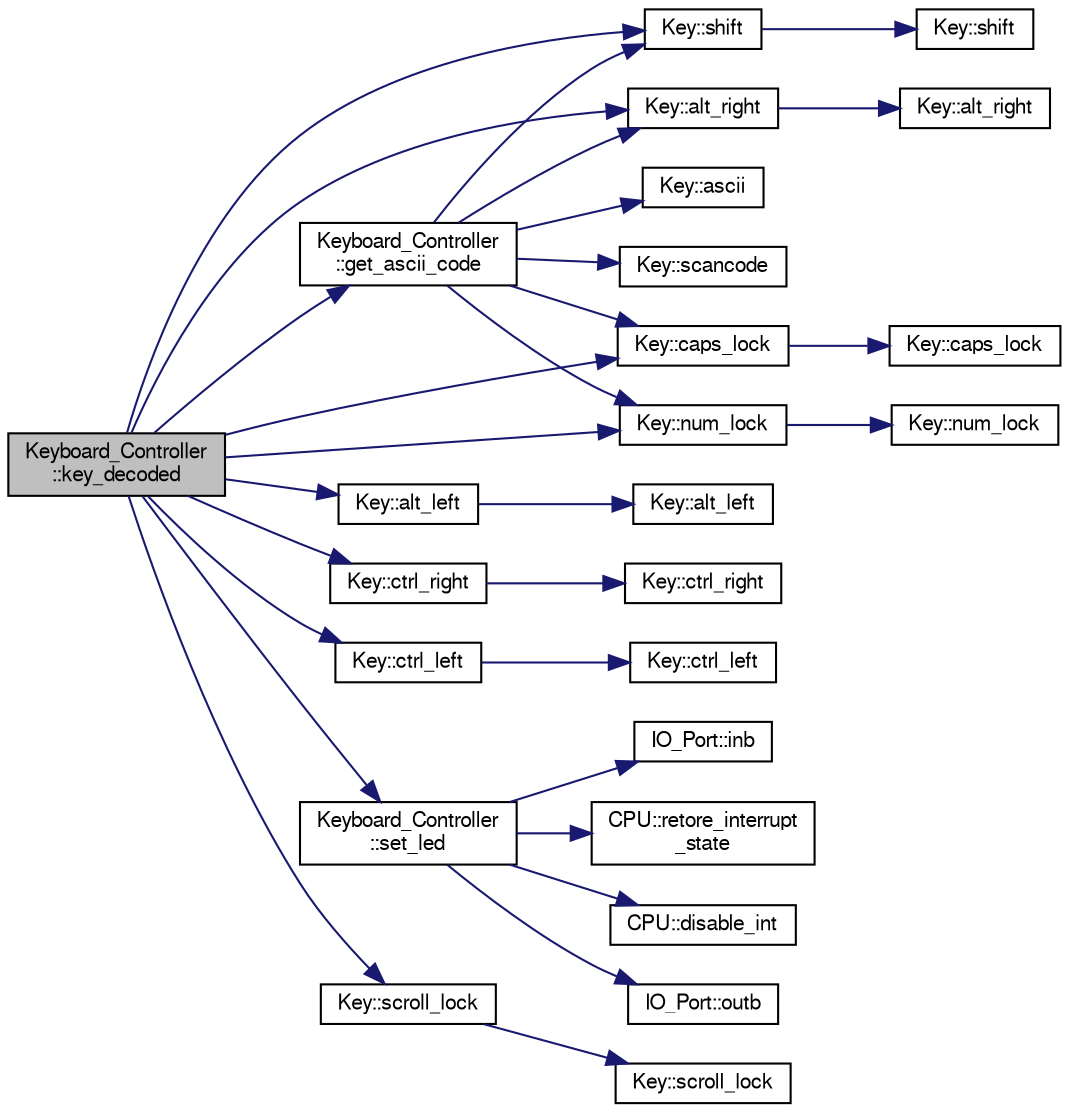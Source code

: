 digraph "Keyboard_Controller::key_decoded"
{
  bgcolor="transparent";
  edge [fontname="FreeSans",fontsize="10",labelfontname="FreeSans",labelfontsize="10"];
  node [fontname="FreeSans",fontsize="10",shape=record];
  rankdir="LR";
  Node1 [label="Keyboard_Controller\l::key_decoded",height=0.2,width=0.4,color="black", fillcolor="grey75", style="filled" fontcolor="black"];
  Node1 -> Node2 [color="midnightblue",fontsize="10",style="solid",fontname="FreeSans"];
  Node2 [label="Key::shift",height=0.2,width=0.4,color="black",URL="$classKey.html#a62e735f4121d8984d994a508bdd6a74b"];
  Node2 -> Node3 [color="midnightblue",fontsize="10",style="solid",fontname="FreeSans"];
  Node3 [label="Key::shift",height=0.2,width=0.4,color="black",URL="$classKey.html#a19b48c665bdda438c55de7399eb4a631"];
  Node1 -> Node4 [color="midnightblue",fontsize="10",style="solid",fontname="FreeSans"];
  Node4 [label="Key::alt_right",height=0.2,width=0.4,color="black",URL="$classKey.html#af4fa809960860523573abd695e3f8fbe"];
  Node4 -> Node5 [color="midnightblue",fontsize="10",style="solid",fontname="FreeSans"];
  Node5 [label="Key::alt_right",height=0.2,width=0.4,color="black",URL="$classKey.html#af12fb21a12c35fb89f6ff43db96759ba"];
  Node1 -> Node6 [color="midnightblue",fontsize="10",style="solid",fontname="FreeSans"];
  Node6 [label="Key::alt_left",height=0.2,width=0.4,color="black",URL="$classKey.html#ab1199ecfd588b567053543b6715ba19a"];
  Node6 -> Node7 [color="midnightblue",fontsize="10",style="solid",fontname="FreeSans"];
  Node7 [label="Key::alt_left",height=0.2,width=0.4,color="black",URL="$classKey.html#a8d41de9c5f54ed629bfd7a7f4742fbbc"];
  Node1 -> Node8 [color="midnightblue",fontsize="10",style="solid",fontname="FreeSans"];
  Node8 [label="Key::ctrl_right",height=0.2,width=0.4,color="black",URL="$classKey.html#a90ea541bc6d1286a517eaccd700c4ba0"];
  Node8 -> Node9 [color="midnightblue",fontsize="10",style="solid",fontname="FreeSans"];
  Node9 [label="Key::ctrl_right",height=0.2,width=0.4,color="black",URL="$classKey.html#a8c4d5f648534aa271a9582d53382e54f"];
  Node1 -> Node10 [color="midnightblue",fontsize="10",style="solid",fontname="FreeSans"];
  Node10 [label="Key::ctrl_left",height=0.2,width=0.4,color="black",URL="$classKey.html#af1c7ef33119f0c10909a2de246de7854"];
  Node10 -> Node11 [color="midnightblue",fontsize="10",style="solid",fontname="FreeSans"];
  Node11 [label="Key::ctrl_left",height=0.2,width=0.4,color="black",URL="$classKey.html#aaa434afc90ecb93a28a0e5e6e8c58e87"];
  Node1 -> Node12 [color="midnightblue",fontsize="10",style="solid",fontname="FreeSans"];
  Node12 [label="Key::caps_lock",height=0.2,width=0.4,color="black",URL="$classKey.html#a45fb60e270f30b9f23e28259e851b14a"];
  Node12 -> Node13 [color="midnightblue",fontsize="10",style="solid",fontname="FreeSans"];
  Node13 [label="Key::caps_lock",height=0.2,width=0.4,color="black",URL="$classKey.html#a8a4da1819e66bb141c4dea2934845fab"];
  Node1 -> Node14 [color="midnightblue",fontsize="10",style="solid",fontname="FreeSans"];
  Node14 [label="Keyboard_Controller\l::set_led",height=0.2,width=0.4,color="black",URL="$classKeyboard__Controller.html#a36dfc2c73c4031c8662e37159238d5b0",tooltip="switch the specified LED of the keyboard on or off."];
  Node14 -> Node15 [color="midnightblue",fontsize="10",style="solid",fontname="FreeSans"];
  Node15 [label="CPU::disable_int",height=0.2,width=0.4,color="black",URL="$classCPU.html#a23c8f5e46dac3304f1d8def9c612b88e",tooltip="Interupts werden global deaktiviert."];
  Node14 -> Node16 [color="midnightblue",fontsize="10",style="solid",fontname="FreeSans"];
  Node16 [label="IO_Port::outb",height=0.2,width=0.4,color="black",URL="$classIO__Port.html#a63edbd1cd64f3188c448e32408c2681c",tooltip="write a byte value to the associated port."];
  Node14 -> Node17 [color="midnightblue",fontsize="10",style="solid",fontname="FreeSans"];
  Node17 [label="IO_Port::inb",height=0.2,width=0.4,color="black",URL="$classIO__Port.html#a77b7915e167487c31150a4c4b9a15496",tooltip="read a byte value from the associated port."];
  Node14 -> Node18 [color="midnightblue",fontsize="10",style="solid",fontname="FreeSans"];
  Node18 [label="CPU::retore_interrupt\l_state",height=0.2,width=0.4,color="black",URL="$classCPU.html#a725124d36e67ea9e9539e4828ce54847",tooltip="stellt den letzten bekannten Zustand des Interrupt-Flags der CPU wieder her"];
  Node1 -> Node19 [color="midnightblue",fontsize="10",style="solid",fontname="FreeSans"];
  Node19 [label="Key::scroll_lock",height=0.2,width=0.4,color="black",URL="$classKey.html#af3d96c346d2e6088cafbc94fe7c783ef"];
  Node19 -> Node20 [color="midnightblue",fontsize="10",style="solid",fontname="FreeSans"];
  Node20 [label="Key::scroll_lock",height=0.2,width=0.4,color="black",URL="$classKey.html#a5f85f2e72598824e028162ec53890260"];
  Node1 -> Node21 [color="midnightblue",fontsize="10",style="solid",fontname="FreeSans"];
  Node21 [label="Keyboard_Controller\l::get_ascii_code",height=0.2,width=0.4,color="black",URL="$classKeyboard__Controller.html#ac2b33ffe1e2794c81249861aa792513a",tooltip="convert the received scancode and modfier bits to an ascii char"];
  Node21 -> Node22 [color="midnightblue",fontsize="10",style="solid",fontname="FreeSans"];
  Node22 [label="Key::ascii",height=0.2,width=0.4,color="black",URL="$classKey.html#abb65ed9de2b4a8c24f557416b484df34",tooltip="set ascii value"];
  Node21 -> Node23 [color="midnightblue",fontsize="10",style="solid",fontname="FreeSans"];
  Node23 [label="Key::scancode",height=0.2,width=0.4,color="black",URL="$classKey.html#ae67075af1a5c0a7f585e8e61fc8515f8",tooltip="set scancode value"];
  Node21 -> Node24 [color="midnightblue",fontsize="10",style="solid",fontname="FreeSans"];
  Node24 [label="Key::num_lock",height=0.2,width=0.4,color="black",URL="$classKey.html#a4a8da77b0cb57bf89bffa3903c2f79ce"];
  Node24 -> Node25 [color="midnightblue",fontsize="10",style="solid",fontname="FreeSans"];
  Node25 [label="Key::num_lock",height=0.2,width=0.4,color="black",URL="$classKey.html#aab1b4f9446a6db6fc4a6a1f7824d51b5"];
  Node21 -> Node4 [color="midnightblue",fontsize="10",style="solid",fontname="FreeSans"];
  Node21 -> Node2 [color="midnightblue",fontsize="10",style="solid",fontname="FreeSans"];
  Node21 -> Node12 [color="midnightblue",fontsize="10",style="solid",fontname="FreeSans"];
  Node1 -> Node24 [color="midnightblue",fontsize="10",style="solid",fontname="FreeSans"];
}

